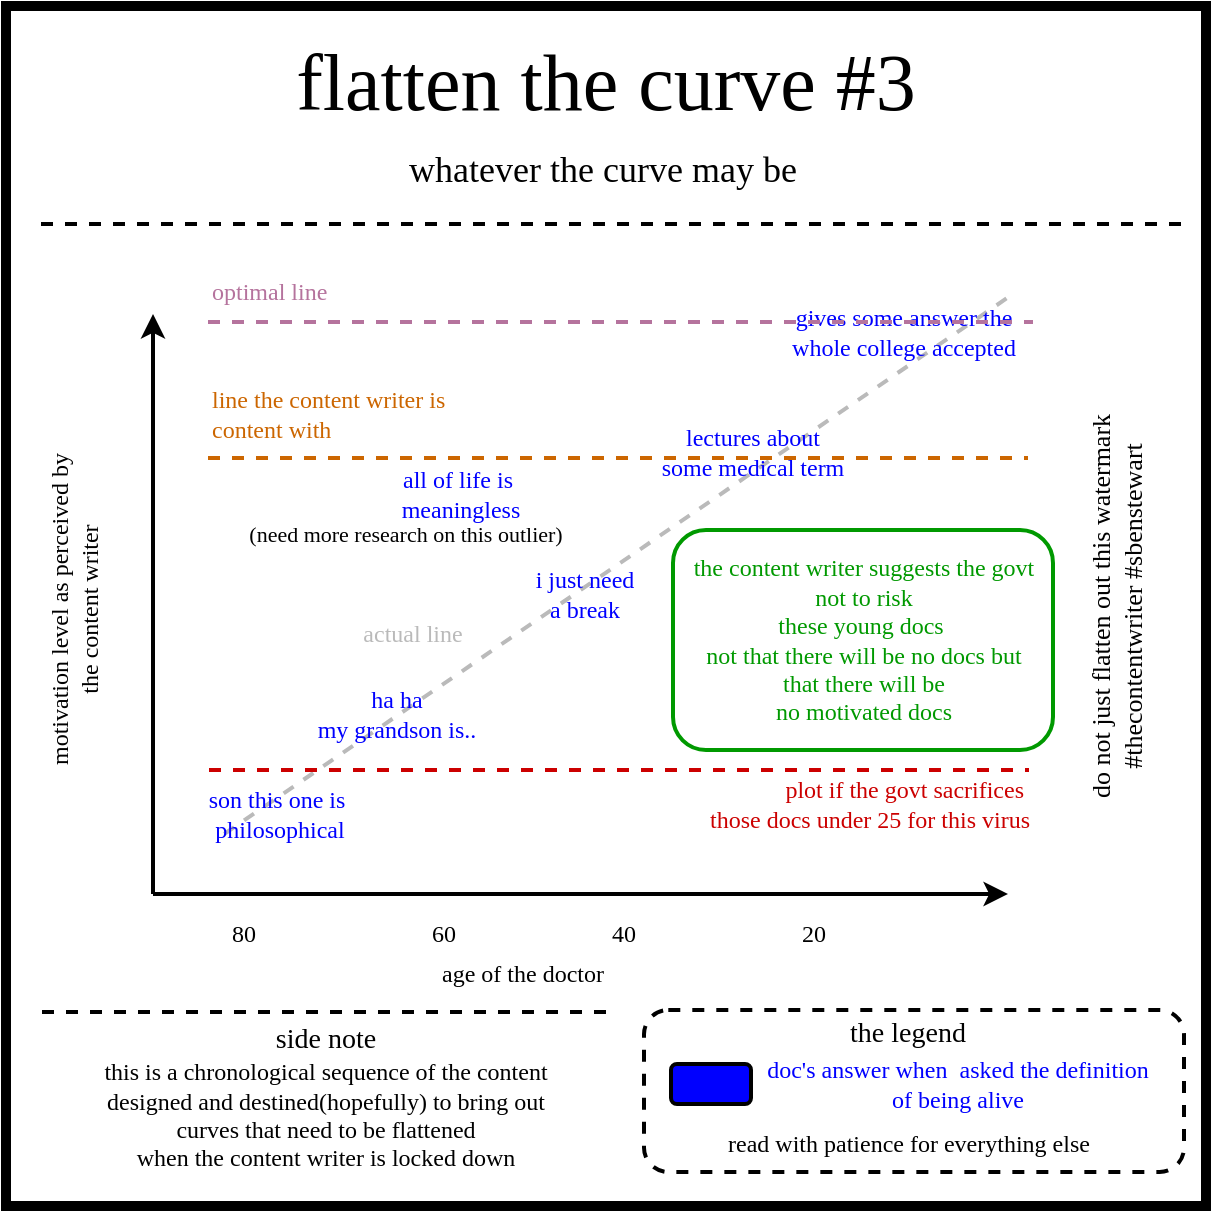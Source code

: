 <mxfile version="12.7.9" type="device"><diagram id="dX7Dphyso45SB9-RoEhv" name="Page-1"><mxGraphModel dx="786" dy="625" grid="1" gridSize="10" guides="1" tooltips="1" connect="1" arrows="1" fold="1" page="1" pageScale="1" pageWidth="827" pageHeight="1169" math="0" shadow="0"><root><mxCell id="0"/><mxCell id="1" parent="0"/><mxCell id="nfxZPmU7g6QgWNAvG-ER-2" value="" style="whiteSpace=wrap;html=1;aspect=fixed;strokeWidth=5;fillColor=none;fontFamily=xkcd;" parent="1" vertex="1"><mxGeometry x="210" y="90" width="600" height="600" as="geometry"/></mxCell><mxCell id="keIbZcugor_7s7ec3Pyy-39" value="" style="rounded=1;whiteSpace=wrap;html=1;shadow=0;glass=0;comic=0;strokeColor=#000000;strokeWidth=2;fillColor=none;fontFamily=xkcd;fontColor=#0000FF;dashed=1;" vertex="1" parent="1"><mxGeometry x="529" y="592" width="270" height="81" as="geometry"/></mxCell><mxCell id="keIbZcugor_7s7ec3Pyy-17" value="" style="endArrow=none;dashed=1;html=1;strokeWidth=2;fontFamily=xkcd;exitX=0.25;exitY=1;exitDx=0;exitDy=0;entryX=0.923;entryY=-0.45;entryDx=0;entryDy=0;entryPerimeter=0;fontColor=#FF0000;strokeColor=#BABABA;" edge="1" parent="1" source="keIbZcugor_7s7ec3Pyy-10" target="keIbZcugor_7s7ec3Pyy-16"><mxGeometry width="50" height="50" relative="1" as="geometry"><mxPoint x="823.5" y="444" as="sourcePoint"/><mxPoint x="873.5" y="394" as="targetPoint"/></mxGeometry></mxCell><mxCell id="8b6ggLF4gSHIukh4vJdm-18" value="&lt;font&gt;&lt;span style=&quot;font-size: 40px&quot;&gt;flatten the curve #3&lt;/span&gt;&lt;br&gt;&lt;/font&gt;" style="text;html=1;strokeColor=none;fillColor=none;align=center;verticalAlign=middle;whiteSpace=wrap;rounded=0;fontFamily=xkcd;" parent="1" vertex="1"><mxGeometry x="225" y="118" width="570" height="20" as="geometry"/></mxCell><mxCell id="8b6ggLF4gSHIukh4vJdm-24" value="&lt;font&gt;&lt;span style=&quot;font-size: 18px&quot;&gt;whatever the curve may be&lt;/span&gt;&lt;br&gt;&lt;/font&gt;" style="text;html=1;strokeColor=none;fillColor=none;align=center;verticalAlign=middle;whiteSpace=wrap;rounded=0;fontFamily=xkcd;" parent="1" vertex="1"><mxGeometry x="249.25" y="162" width="518.5" height="20" as="geometry"/></mxCell><mxCell id="8b6ggLF4gSHIukh4vJdm-30" value="" style="endArrow=none;dashed=1;html=1;strokeWidth=2;" parent="1" edge="1"><mxGeometry width="50" height="50" relative="1" as="geometry"><mxPoint x="797.5" y="199" as="sourcePoint"/><mxPoint x="222.5" y="199" as="targetPoint"/></mxGeometry></mxCell><mxCell id="k-dpR7HA_-HZ3Fbqk2lw-16" value="" style="endArrow=none;dashed=1;html=1;strokeWidth=2;" parent="1" edge="1"><mxGeometry width="50" height="50" relative="1" as="geometry"><mxPoint x="510" y="593" as="sourcePoint"/><mxPoint x="225" y="593" as="targetPoint"/></mxGeometry></mxCell><mxCell id="k-dpR7HA_-HZ3Fbqk2lw-17" value="&lt;font&gt;&lt;span style=&quot;font-size: 14px&quot;&gt;side note&lt;/span&gt;&lt;br&gt;this is a chronological sequence of the content&lt;br&gt;designed and destined(hopefully) to bring out&lt;br&gt;curves that need to be flattened&lt;br&gt;when the content writer is locked down&lt;br&gt;&lt;/font&gt;" style="text;html=1;strokeColor=none;fillColor=none;align=center;verticalAlign=middle;whiteSpace=wrap;rounded=0;fontFamily=xkcd;" parent="1" vertex="1"><mxGeometry x="208.5" y="596" width="321.5" height="80" as="geometry"/></mxCell><mxCell id="euaHSMH8fYii958cPEId-22" style="edgeStyle=orthogonalEdgeStyle;rounded=0;orthogonalLoop=1;jettySize=auto;html=1;exitX=0.5;exitY=1;exitDx=0;exitDy=0;strokeWidth=2;" parent="1" edge="1"><mxGeometry relative="1" as="geometry"><mxPoint x="661" y="451" as="sourcePoint"/><mxPoint x="661" y="451" as="targetPoint"/></mxGeometry></mxCell><mxCell id="pKVuHFSoDqtFi99w7tCS-15" value="&lt;font style=&quot;font-size: 13px&quot;&gt;&lt;font style=&quot;font-size: 13px&quot;&gt;do not just flatten out this watermark&lt;br&gt;&lt;/font&gt;#thecontentwriter #sbenstewart&lt;br&gt;&lt;/font&gt;" style="text;html=1;strokeColor=none;fillColor=none;align=center;verticalAlign=middle;whiteSpace=wrap;rounded=0;rotation=-90;fontFamily=xkcd;" parent="1" vertex="1"><mxGeometry x="605" y="380" width="320" height="20" as="geometry"/></mxCell><mxCell id="keIbZcugor_7s7ec3Pyy-1" value="" style="endArrow=classic;html=1;strokeWidth=2;" edge="1" parent="1"><mxGeometry width="50" height="50" relative="1" as="geometry"><mxPoint x="283.5" y="534" as="sourcePoint"/><mxPoint x="283.5" y="244" as="targetPoint"/></mxGeometry></mxCell><mxCell id="keIbZcugor_7s7ec3Pyy-2" value="" style="endArrow=classic;html=1;strokeWidth=2;" edge="1" parent="1"><mxGeometry width="50" height="50" relative="1" as="geometry"><mxPoint x="283.5" y="534" as="sourcePoint"/><mxPoint x="711" y="534" as="targetPoint"/></mxGeometry></mxCell><mxCell id="keIbZcugor_7s7ec3Pyy-3" value="motivation level as perceived by&lt;br&gt;the content writer" style="text;html=1;strokeColor=none;fillColor=none;align=center;verticalAlign=middle;whiteSpace=wrap;rounded=0;fontFamily=xkcd;rotation=-90;" vertex="1" parent="1"><mxGeometry x="101" y="381.5" width="285" height="20" as="geometry"/></mxCell><mxCell id="keIbZcugor_7s7ec3Pyy-4" value="age of the doctor" style="text;html=1;strokeColor=none;fillColor=none;align=center;verticalAlign=middle;whiteSpace=wrap;rounded=0;fontFamily=xkcd;rotation=0;" vertex="1" parent="1"><mxGeometry x="333" y="564" width="271" height="20" as="geometry"/></mxCell><mxCell id="keIbZcugor_7s7ec3Pyy-5" value="80" style="text;html=1;strokeColor=none;fillColor=none;align=center;verticalAlign=middle;whiteSpace=wrap;rounded=0;fontFamily=xkcd;" vertex="1" parent="1"><mxGeometry x="313.5" y="544" width="30" height="20" as="geometry"/></mxCell><mxCell id="keIbZcugor_7s7ec3Pyy-6" value="60" style="text;html=1;strokeColor=none;fillColor=none;align=center;verticalAlign=middle;whiteSpace=wrap;rounded=0;fontFamily=xkcd;" vertex="1" parent="1"><mxGeometry x="413.5" y="544" width="30" height="20" as="geometry"/></mxCell><mxCell id="keIbZcugor_7s7ec3Pyy-7" value="40" style="text;html=1;strokeColor=none;fillColor=none;align=center;verticalAlign=middle;whiteSpace=wrap;rounded=0;fontFamily=xkcd;" vertex="1" parent="1"><mxGeometry x="503.5" y="544" width="30" height="20" as="geometry"/></mxCell><mxCell id="keIbZcugor_7s7ec3Pyy-8" value="20" style="text;html=1;strokeColor=none;fillColor=none;align=center;verticalAlign=middle;whiteSpace=wrap;rounded=0;fontFamily=xkcd;" vertex="1" parent="1"><mxGeometry x="598.5" y="544" width="30" height="20" as="geometry"/></mxCell><mxCell id="keIbZcugor_7s7ec3Pyy-10" value="son this one is&lt;br&gt;&amp;nbsp;philosophical" style="text;html=1;strokeColor=none;fillColor=none;align=center;verticalAlign=middle;whiteSpace=wrap;rounded=0;fontFamily=xkcd;fontColor=#0000FF;" vertex="1" parent="1"><mxGeometry x="293.5" y="484" width="102.5" height="20" as="geometry"/></mxCell><mxCell id="keIbZcugor_7s7ec3Pyy-11" value="ha ha&lt;br&gt;my grandson is.." style="text;html=1;strokeColor=none;fillColor=none;align=center;verticalAlign=middle;whiteSpace=wrap;rounded=0;fontFamily=xkcd;fontColor=#0000FF;" vertex="1" parent="1"><mxGeometry x="353.5" y="434" width="102.5" height="20" as="geometry"/></mxCell><mxCell id="keIbZcugor_7s7ec3Pyy-12" value="all of life is&amp;nbsp;&lt;br&gt;meaningless" style="text;html=1;strokeColor=none;fillColor=none;align=center;verticalAlign=middle;whiteSpace=wrap;rounded=0;fontFamily=xkcd;fontColor=#0000FF;" vertex="1" parent="1"><mxGeometry x="386" y="324" width="102.5" height="20" as="geometry"/></mxCell><mxCell id="keIbZcugor_7s7ec3Pyy-13" value="i just need&lt;br&gt;a break" style="text;html=1;strokeColor=none;fillColor=none;align=center;verticalAlign=middle;whiteSpace=wrap;rounded=0;fontFamily=xkcd;fontColor=#0000FF;" vertex="1" parent="1"><mxGeometry x="448" y="374" width="102.5" height="20" as="geometry"/></mxCell><mxCell id="keIbZcugor_7s7ec3Pyy-14" value="lectures about&lt;br&gt;some medical term" style="text;html=1;strokeColor=none;fillColor=none;align=center;verticalAlign=middle;whiteSpace=wrap;rounded=0;fontFamily=xkcd;fontColor=#0000FF;" vertex="1" parent="1"><mxGeometry x="525.5" y="303" width="115" height="20" as="geometry"/></mxCell><mxCell id="keIbZcugor_7s7ec3Pyy-16" value="gives some answer the whole college accepted" style="text;html=1;strokeColor=none;fillColor=none;align=center;verticalAlign=middle;whiteSpace=wrap;rounded=0;fontFamily=xkcd;fontColor=#0000FF;" vertex="1" parent="1"><mxGeometry x="593.5" y="243" width="130" height="20" as="geometry"/></mxCell><mxCell id="keIbZcugor_7s7ec3Pyy-20" value="" style="endArrow=none;dashed=1;html=1;strokeWidth=2;fontFamily=xkcd;fontColor=#FF0000;strokeColor=#B5739D;entryX=1;entryY=0.25;entryDx=0;entryDy=0;" edge="1" parent="1" target="keIbZcugor_7s7ec3Pyy-16"><mxGeometry width="50" height="50" relative="1" as="geometry"><mxPoint x="311" y="248" as="sourcePoint"/><mxPoint x="723.49" y="244" as="targetPoint"/></mxGeometry></mxCell><mxCell id="keIbZcugor_7s7ec3Pyy-21" value="&lt;font color=&quot;#b5739d&quot;&gt;optimal line&lt;/font&gt;" style="text;html=1;strokeColor=none;fillColor=none;align=left;verticalAlign=middle;whiteSpace=wrap;rounded=0;fontFamily=xkcd;fontColor=#FF0000;" vertex="1" parent="1"><mxGeometry x="310.75" y="223" width="205.5" height="20" as="geometry"/></mxCell><mxCell id="keIbZcugor_7s7ec3Pyy-22" value="" style="endArrow=none;dashed=1;html=1;strokeWidth=2;fontFamily=xkcd;fontColor=#FF0000;strokeColor=#CC6600;" edge="1" parent="1"><mxGeometry width="50" height="50" relative="1" as="geometry"><mxPoint x="311" y="316" as="sourcePoint"/><mxPoint x="721" y="316" as="targetPoint"/></mxGeometry></mxCell><mxCell id="keIbZcugor_7s7ec3Pyy-23" value="&lt;font color=&quot;#cc6600&quot;&gt;line the content writer is&lt;br&gt;content with&lt;/font&gt;" style="text;html=1;strokeColor=none;fillColor=none;align=left;verticalAlign=middle;whiteSpace=wrap;rounded=0;fontFamily=xkcd;fontColor=#FF0000;" vertex="1" parent="1"><mxGeometry x="311" y="284" width="275.5" height="20" as="geometry"/></mxCell><mxCell id="keIbZcugor_7s7ec3Pyy-26" value="&lt;span style=&quot;color: rgb(0 , 0 , 0)&quot;&gt;&lt;font style=&quot;font-size: 11px&quot;&gt;(need more research on this outlier)&lt;/font&gt;&lt;/span&gt;" style="text;html=1;strokeColor=none;fillColor=none;align=center;verticalAlign=middle;whiteSpace=wrap;rounded=0;fontFamily=xkcd;fontColor=#FF0000;" vertex="1" parent="1"><mxGeometry x="293.5" y="344" width="232" height="20" as="geometry"/></mxCell><mxCell id="keIbZcugor_7s7ec3Pyy-27" value="" style="endArrow=none;dashed=1;html=1;strokeWidth=2;fontFamily=xkcd;fontColor=#FF0000;strokeColor=#CC0000;" edge="1" parent="1"><mxGeometry width="50" height="50" relative="1" as="geometry"><mxPoint x="311.5" y="472" as="sourcePoint"/><mxPoint x="721.5" y="472" as="targetPoint"/></mxGeometry></mxCell><mxCell id="keIbZcugor_7s7ec3Pyy-28" value="&lt;font&gt;plot if the govt sacrifices&amp;nbsp;&lt;br&gt;those docs under 25 for this virus&lt;/font&gt;" style="text;html=1;strokeColor=none;fillColor=none;align=right;verticalAlign=middle;whiteSpace=wrap;rounded=0;fontFamily=xkcd;fontColor=#CC0000;" vertex="1" parent="1"><mxGeometry x="448" y="479" width="275.5" height="20" as="geometry"/></mxCell><mxCell id="keIbZcugor_7s7ec3Pyy-29" value="actual line" style="text;html=1;strokeColor=none;fillColor=none;align=center;verticalAlign=middle;whiteSpace=wrap;rounded=0;fontFamily=xkcd;fontColor=#BABABA;" vertex="1" parent="1"><mxGeometry x="371" y="394" width="85" height="20" as="geometry"/></mxCell><mxCell id="keIbZcugor_7s7ec3Pyy-34" value="&lt;span style=&quot;color: rgb(0 , 153 , 0) ; white-space: normal&quot;&gt;the content writer suggests the govt not to risk &lt;br&gt;these young docs&amp;nbsp;&lt;br&gt;&lt;/span&gt;&lt;span style=&quot;color: rgb(0 , 153 , 0) ; white-space: normal&quot;&gt;not that there will be no docs&amp;nbsp;&lt;/span&gt;&lt;span style=&quot;color: rgb(0 , 153 , 0) ; white-space: normal&quot;&gt;but that&amp;nbsp;&lt;/span&gt;&lt;span style=&quot;color: rgb(0 , 153 , 0) ; white-space: normal&quot;&gt;there will be &lt;br&gt;no motivated docs&lt;/span&gt;" style="rounded=1;whiteSpace=wrap;html=1;shadow=0;glass=0;comic=0;fontFamily=xkcd;fontColor=#BABABA;fillColor=none;strokeWidth=2;strokeColor=#009900;" vertex="1" parent="1"><mxGeometry x="543.5" y="352" width="190" height="110" as="geometry"/></mxCell><mxCell id="keIbZcugor_7s7ec3Pyy-35" value="" style="rounded=1;whiteSpace=wrap;html=1;shadow=0;glass=0;comic=0;strokeColor=#000000;strokeWidth=2;fillColor=#0000FF;fontFamily=xkcd;fontColor=#0000FF;" vertex="1" parent="1"><mxGeometry x="542.5" y="619" width="40" height="20" as="geometry"/></mxCell><mxCell id="keIbZcugor_7s7ec3Pyy-36" value="&lt;font&gt;doc's answer when&amp;nbsp; asked the definition of being alive&lt;/font&gt;" style="text;html=1;strokeColor=none;fillColor=none;align=center;verticalAlign=middle;whiteSpace=wrap;rounded=0;shadow=0;glass=0;comic=0;fontFamily=xkcd;fontColor=#0000FF;" vertex="1" parent="1"><mxGeometry x="585.5" y="619" width="200" height="20" as="geometry"/></mxCell><mxCell id="keIbZcugor_7s7ec3Pyy-37" value="&lt;font&gt;&lt;font style=&quot;font-size: 14px&quot;&gt;the legend&lt;/font&gt;&lt;br&gt;&lt;/font&gt;" style="text;html=1;strokeColor=none;fillColor=none;align=center;verticalAlign=middle;whiteSpace=wrap;rounded=0;fontFamily=xkcd;" vertex="1" parent="1"><mxGeometry x="597.5" y="589" width="125.5" height="30" as="geometry"/></mxCell><mxCell id="keIbZcugor_7s7ec3Pyy-38" value="&lt;font color=&quot;#000000&quot;&gt;read with patience for everything else&lt;/font&gt;" style="text;html=1;strokeColor=none;fillColor=none;align=center;verticalAlign=middle;whiteSpace=wrap;rounded=0;shadow=0;glass=0;comic=0;fontFamily=xkcd;fontColor=#0000FF;" vertex="1" parent="1"><mxGeometry x="533.75" y="649" width="255.25" height="20" as="geometry"/></mxCell></root></mxGraphModel></diagram></mxfile>